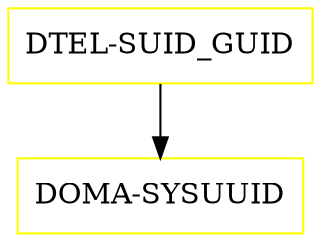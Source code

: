 digraph G {
  "DTEL-SUID_GUID" [shape=box,color=yellow];
  "DOMA-SYSUUID" [shape=box,color=yellow,URL="./DOMA_SYSUUID.html"];
  "DTEL-SUID_GUID" -> "DOMA-SYSUUID";
}
